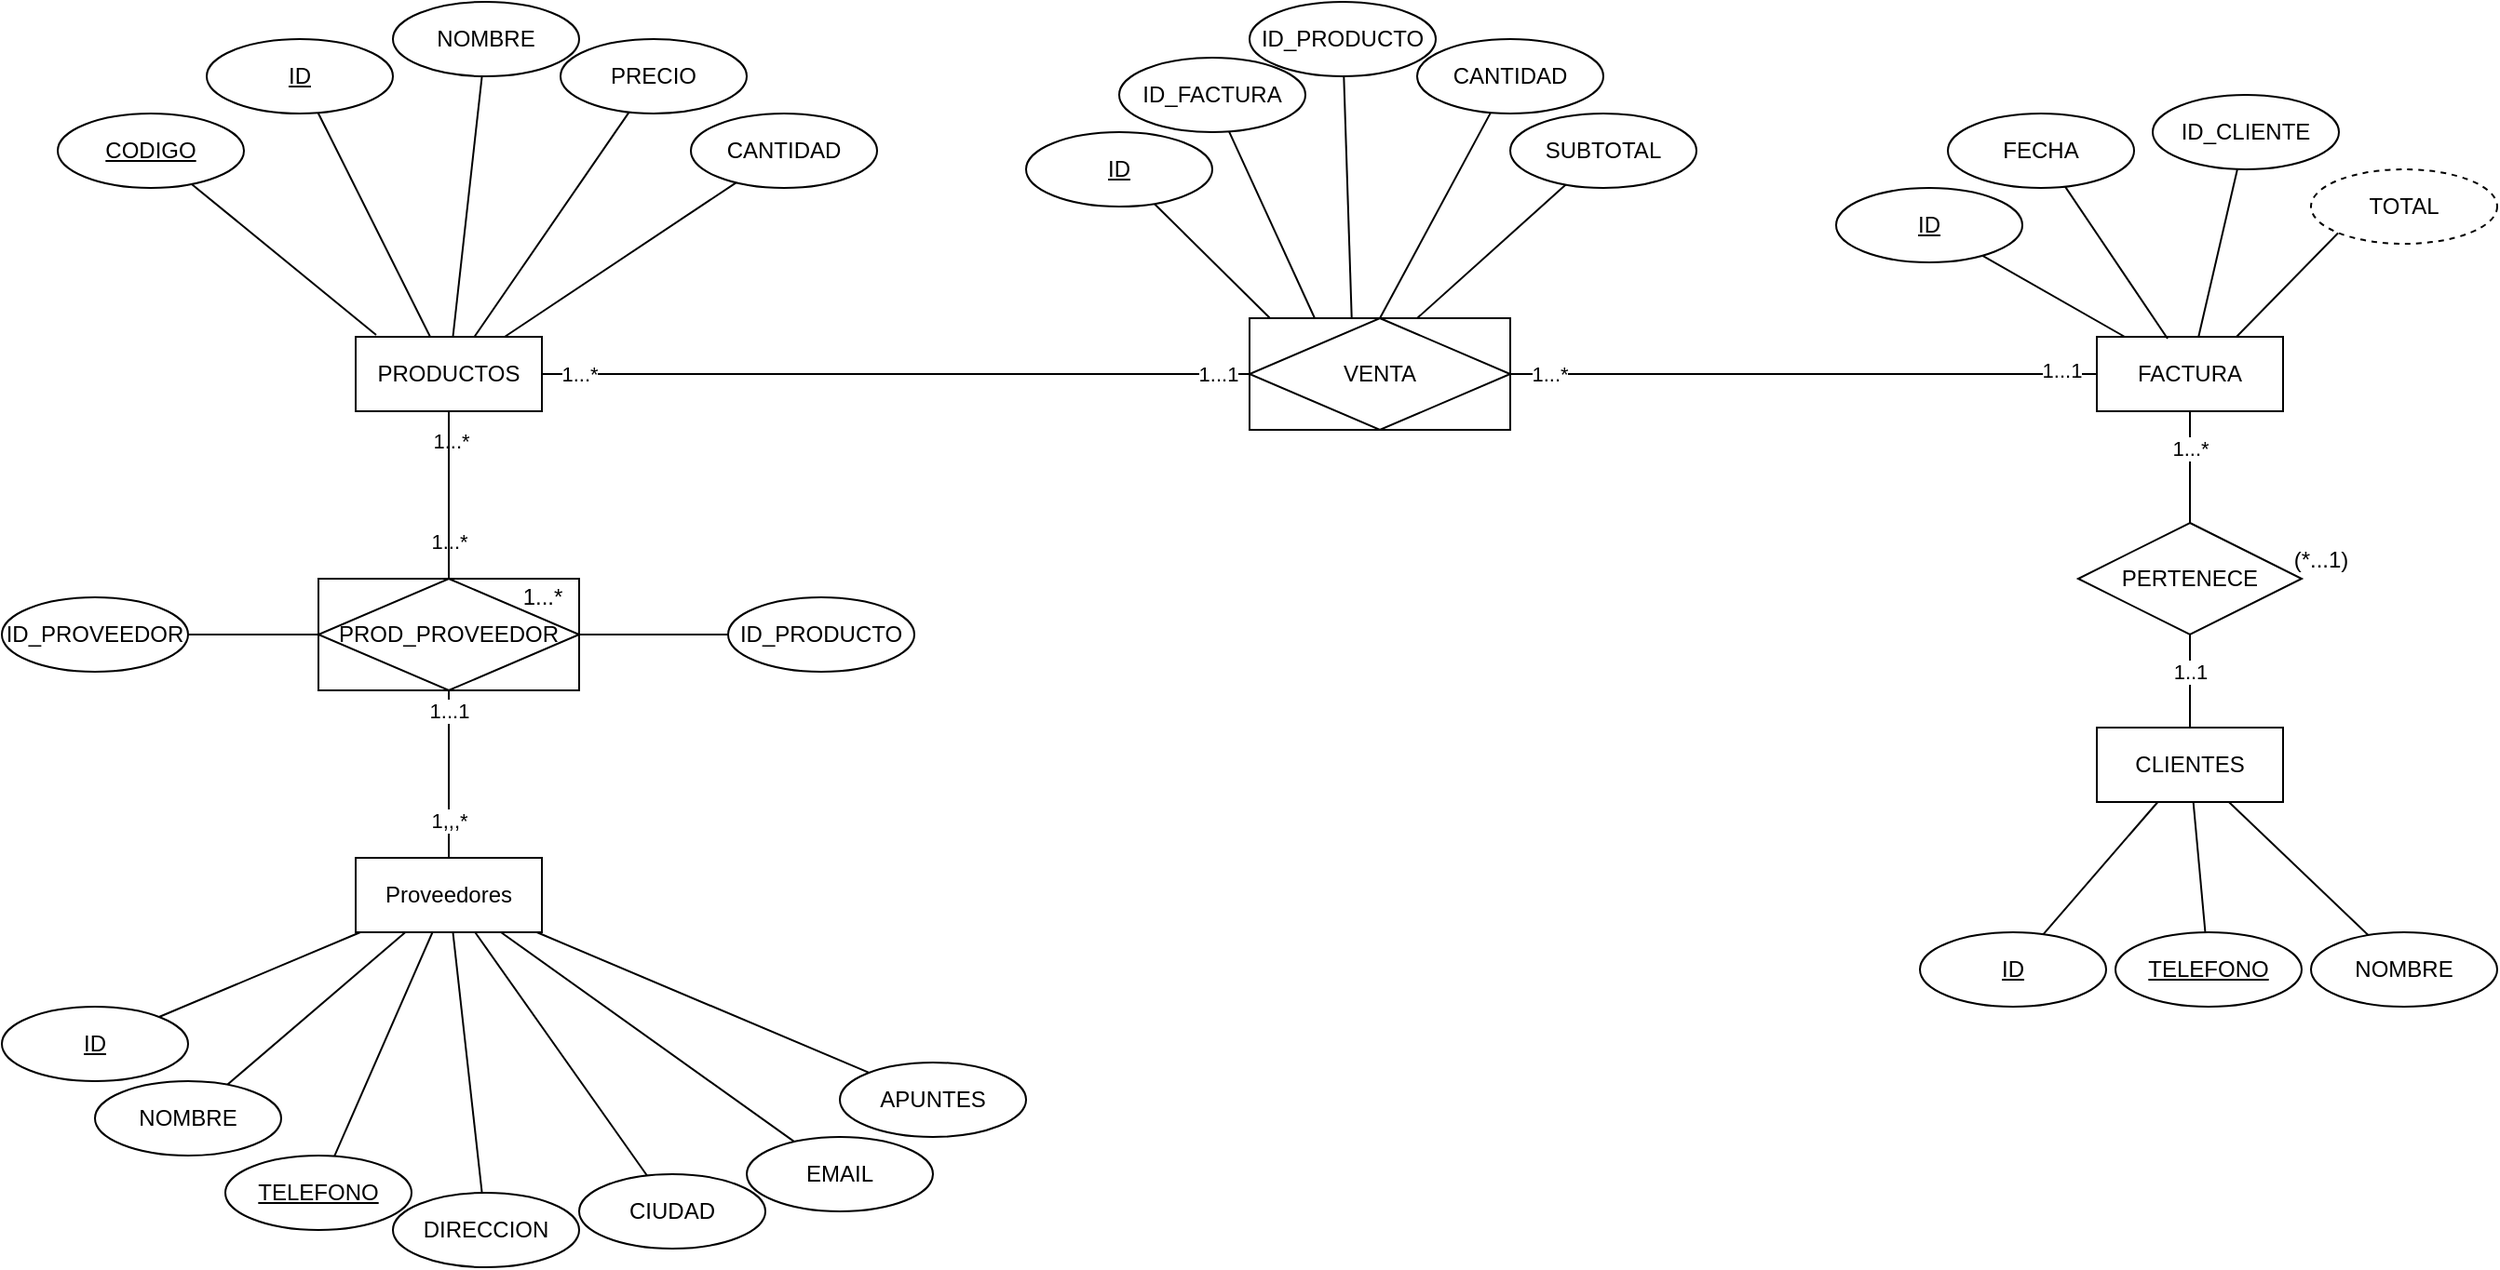 <mxfile version="13.9.9" type="device"><diagram id="v0PeWrO_Kgt6Yb9Jx9Ik" name="Página-1"><mxGraphModel dx="1278" dy="948" grid="1" gridSize="10" guides="1" tooltips="1" connect="1" arrows="1" fold="1" page="1" pageScale="1" pageWidth="2336" pageHeight="1654" math="0" shadow="0"><root><mxCell id="0"/><mxCell id="1" parent="0"/><mxCell id="SZ84kTc6VDeamv8uBNh--1" value="PRODUCTOS" style="whiteSpace=wrap;html=1;align=center;" parent="1" vertex="1"><mxGeometry x="220" y="650" width="100" height="40" as="geometry"/></mxCell><mxCell id="SZ84kTc6VDeamv8uBNh--8" style="rounded=0;orthogonalLoop=1;jettySize=auto;html=1;endArrow=none;endFill=0;" parent="1" source="SZ84kTc6VDeamv8uBNh--3" target="SZ84kTc6VDeamv8uBNh--1" edge="1"><mxGeometry relative="1" as="geometry"/></mxCell><mxCell id="SZ84kTc6VDeamv8uBNh--3" value="NOMBRE" style="ellipse;whiteSpace=wrap;html=1;align=center;" parent="1" vertex="1"><mxGeometry x="240" y="470" width="100" height="40" as="geometry"/></mxCell><mxCell id="SZ84kTc6VDeamv8uBNh--10" style="edgeStyle=none;rounded=0;orthogonalLoop=1;jettySize=auto;html=1;endArrow=none;endFill=0;" parent="1" source="SZ84kTc6VDeamv8uBNh--4" target="SZ84kTc6VDeamv8uBNh--1" edge="1"><mxGeometry relative="1" as="geometry"/></mxCell><mxCell id="SZ84kTc6VDeamv8uBNh--4" value="ID" style="ellipse;whiteSpace=wrap;html=1;align=center;fontStyle=4;" parent="1" vertex="1"><mxGeometry x="140" y="490" width="100" height="40" as="geometry"/></mxCell><mxCell id="SZ84kTc6VDeamv8uBNh--9" style="edgeStyle=none;rounded=0;orthogonalLoop=1;jettySize=auto;html=1;entryX=0.11;entryY=-0.025;entryDx=0;entryDy=0;entryPerimeter=0;endArrow=none;endFill=0;" parent="1" source="SZ84kTc6VDeamv8uBNh--5" target="SZ84kTc6VDeamv8uBNh--1" edge="1"><mxGeometry relative="1" as="geometry"/></mxCell><mxCell id="SZ84kTc6VDeamv8uBNh--5" value="CODIGO" style="ellipse;whiteSpace=wrap;html=1;align=center;fontStyle=4;" parent="1" vertex="1"><mxGeometry x="60" y="530" width="100" height="40" as="geometry"/></mxCell><mxCell id="SZ84kTc6VDeamv8uBNh--11" style="edgeStyle=none;rounded=0;orthogonalLoop=1;jettySize=auto;html=1;endArrow=none;endFill=0;" parent="1" source="SZ84kTc6VDeamv8uBNh--6" target="SZ84kTc6VDeamv8uBNh--1" edge="1"><mxGeometry relative="1" as="geometry"/></mxCell><mxCell id="SZ84kTc6VDeamv8uBNh--6" value="PRECIO" style="ellipse;whiteSpace=wrap;html=1;align=center;" parent="1" vertex="1"><mxGeometry x="330" y="490" width="100" height="40" as="geometry"/></mxCell><mxCell id="SZ84kTc6VDeamv8uBNh--12" style="edgeStyle=none;rounded=0;orthogonalLoop=1;jettySize=auto;html=1;endArrow=none;endFill=0;" parent="1" source="SZ84kTc6VDeamv8uBNh--7" target="SZ84kTc6VDeamv8uBNh--1" edge="1"><mxGeometry relative="1" as="geometry"/></mxCell><mxCell id="SZ84kTc6VDeamv8uBNh--7" value="CANTIDAD" style="ellipse;whiteSpace=wrap;html=1;align=center;" parent="1" vertex="1"><mxGeometry x="400" y="530" width="100" height="40" as="geometry"/></mxCell><mxCell id="SZ84kTc6VDeamv8uBNh--65" style="edgeStyle=none;rounded=0;orthogonalLoop=1;jettySize=auto;html=1;endArrow=none;endFill=0;" parent="1" source="SZ84kTc6VDeamv8uBNh--13" edge="1"><mxGeometry relative="1" as="geometry"><mxPoint x="1205" y="850" as="targetPoint"/></mxGeometry></mxCell><mxCell id="SZ84kTc6VDeamv8uBNh--13" value="CLIENTES" style="whiteSpace=wrap;html=1;align=center;" parent="1" vertex="1"><mxGeometry x="1155" y="860" width="100" height="40" as="geometry"/></mxCell><mxCell id="SZ84kTc6VDeamv8uBNh--14" style="rounded=0;orthogonalLoop=1;jettySize=auto;html=1;endArrow=none;endFill=0;" parent="1" source="SZ84kTc6VDeamv8uBNh--15" target="SZ84kTc6VDeamv8uBNh--13" edge="1"><mxGeometry relative="1" as="geometry"/></mxCell><mxCell id="SZ84kTc6VDeamv8uBNh--15" value="NOMBRE" style="ellipse;whiteSpace=wrap;html=1;align=center;" parent="1" vertex="1"><mxGeometry x="1270" y="970" width="100" height="40" as="geometry"/></mxCell><mxCell id="SZ84kTc6VDeamv8uBNh--16" style="edgeStyle=none;rounded=0;orthogonalLoop=1;jettySize=auto;html=1;endArrow=none;endFill=0;" parent="1" source="SZ84kTc6VDeamv8uBNh--17" target="SZ84kTc6VDeamv8uBNh--13" edge="1"><mxGeometry relative="1" as="geometry"/></mxCell><mxCell id="SZ84kTc6VDeamv8uBNh--17" value="TELEFONO" style="ellipse;whiteSpace=wrap;html=1;align=center;fontStyle=4;" parent="1" vertex="1"><mxGeometry x="1165" y="970" width="100" height="40" as="geometry"/></mxCell><mxCell id="SZ84kTc6VDeamv8uBNh--18" style="edgeStyle=none;rounded=0;orthogonalLoop=1;jettySize=auto;html=1;endArrow=none;endFill=0;" parent="1" source="SZ84kTc6VDeamv8uBNh--19" target="SZ84kTc6VDeamv8uBNh--13" edge="1"><mxGeometry relative="1" as="geometry"/></mxCell><mxCell id="SZ84kTc6VDeamv8uBNh--19" value="ID" style="ellipse;whiteSpace=wrap;html=1;align=center;fontStyle=4;" parent="1" vertex="1"><mxGeometry x="1060" y="970" width="100" height="40" as="geometry"/></mxCell><mxCell id="SZ84kTc6VDeamv8uBNh--27" style="edgeStyle=none;rounded=0;orthogonalLoop=1;jettySize=auto;html=1;endArrow=none;endFill=0;entryX=0.093;entryY=0.033;entryDx=0;entryDy=0;entryPerimeter=0;" parent="1" source="SZ84kTc6VDeamv8uBNh--28" target="SZ84kTc6VDeamv8uBNh--51" edge="1"><mxGeometry relative="1" as="geometry"><mxPoint x="720" y="640" as="targetPoint"/></mxGeometry></mxCell><mxCell id="SZ84kTc6VDeamv8uBNh--28" value="ID" style="ellipse;whiteSpace=wrap;html=1;align=center;fontStyle=4;" parent="1" vertex="1"><mxGeometry x="580" y="540" width="100" height="40" as="geometry"/></mxCell><mxCell id="SZ84kTc6VDeamv8uBNh--33" style="edgeStyle=none;rounded=0;orthogonalLoop=1;jettySize=auto;html=1;endArrow=none;endFill=0;entryX=0.393;entryY=0.083;entryDx=0;entryDy=0;entryPerimeter=0;" parent="1" source="SZ84kTc6VDeamv8uBNh--34" target="SZ84kTc6VDeamv8uBNh--51" edge="1"><mxGeometry relative="1" as="geometry"><mxPoint x="760.588" y="640" as="targetPoint"/></mxGeometry></mxCell><mxCell id="SZ84kTc6VDeamv8uBNh--34" value="ID_PRODUCTO" style="ellipse;whiteSpace=wrap;html=1;align=center;" parent="1" vertex="1"><mxGeometry x="700" y="470" width="100" height="40" as="geometry"/></mxCell><mxCell id="SZ84kTc6VDeamv8uBNh--62" style="edgeStyle=none;rounded=0;orthogonalLoop=1;jettySize=auto;html=1;entryX=0.5;entryY=0;entryDx=0;entryDy=0;endArrow=none;endFill=0;" parent="1" source="SZ84kTc6VDeamv8uBNh--35" target="SZ84kTc6VDeamv8uBNh--61" edge="1"><mxGeometry relative="1" as="geometry"/></mxCell><mxCell id="SZ84kTc6VDeamv8uBNh--66" value="1...*" style="edgeLabel;html=1;align=center;verticalAlign=middle;resizable=0;points=[];" parent="SZ84kTc6VDeamv8uBNh--62" vertex="1" connectable="0"><mxGeometry x="-0.816" relative="1" as="geometry"><mxPoint y="14.29" as="offset"/></mxGeometry></mxCell><mxCell id="SZ84kTc6VDeamv8uBNh--35" value="FACTURA" style="whiteSpace=wrap;html=1;align=center;" parent="1" vertex="1"><mxGeometry x="1155" y="650" width="100" height="40" as="geometry"/></mxCell><mxCell id="SZ84kTc6VDeamv8uBNh--36" style="rounded=0;orthogonalLoop=1;jettySize=auto;html=1;entryX=0.38;entryY=0.025;entryDx=0;entryDy=0;endArrow=none;endFill=0;entryPerimeter=0;" parent="1" source="SZ84kTc6VDeamv8uBNh--37" target="SZ84kTc6VDeamv8uBNh--35" edge="1"><mxGeometry relative="1" as="geometry"/></mxCell><mxCell id="SZ84kTc6VDeamv8uBNh--37" value="FECHA" style="ellipse;whiteSpace=wrap;html=1;align=center;" parent="1" vertex="1"><mxGeometry x="1075" y="530" width="100" height="40" as="geometry"/></mxCell><mxCell id="SZ84kTc6VDeamv8uBNh--38" style="edgeStyle=none;rounded=0;orthogonalLoop=1;jettySize=auto;html=1;endArrow=none;endFill=0;" parent="1" source="SZ84kTc6VDeamv8uBNh--39" target="SZ84kTc6VDeamv8uBNh--35" edge="1"><mxGeometry relative="1" as="geometry"/></mxCell><mxCell id="SZ84kTc6VDeamv8uBNh--39" value="ID" style="ellipse;whiteSpace=wrap;html=1;align=center;fontStyle=4;" parent="1" vertex="1"><mxGeometry x="1015" y="570" width="100" height="40" as="geometry"/></mxCell><mxCell id="SZ84kTc6VDeamv8uBNh--40" style="edgeStyle=none;rounded=0;orthogonalLoop=1;jettySize=auto;html=1;entryX=0.75;entryY=0;entryDx=0;entryDy=0;endArrow=none;endFill=0;exitX=0;exitY=1;exitDx=0;exitDy=0;" parent="1" source="UbcelVduEnap9s2LxaBn-1" target="SZ84kTc6VDeamv8uBNh--35" edge="1"><mxGeometry relative="1" as="geometry"><mxPoint x="1293.067" y="597.973" as="sourcePoint"/></mxGeometry></mxCell><mxCell id="SZ84kTc6VDeamv8uBNh--44" style="edgeStyle=none;rounded=0;orthogonalLoop=1;jettySize=auto;html=1;entryX=0.25;entryY=0;entryDx=0;entryDy=0;endArrow=none;endFill=0;" parent="1" source="SZ84kTc6VDeamv8uBNh--43" target="SZ84kTc6VDeamv8uBNh--51" edge="1"><mxGeometry relative="1" as="geometry"><mxPoint x="763" y="640" as="targetPoint"/></mxGeometry></mxCell><mxCell id="SZ84kTc6VDeamv8uBNh--43" value="ID_FACTURA" style="ellipse;whiteSpace=wrap;html=1;align=center;" parent="1" vertex="1"><mxGeometry x="630" y="500" width="100" height="40" as="geometry"/></mxCell><mxCell id="SZ84kTc6VDeamv8uBNh--46" style="edgeStyle=none;rounded=0;orthogonalLoop=1;jettySize=auto;html=1;endArrow=none;endFill=0;entryX=0.5;entryY=0;entryDx=0;entryDy=0;" parent="1" source="SZ84kTc6VDeamv8uBNh--45" target="SZ84kTc6VDeamv8uBNh--51" edge="1"><mxGeometry relative="1" as="geometry"><mxPoint x="771.053" y="640" as="targetPoint"/></mxGeometry></mxCell><mxCell id="SZ84kTc6VDeamv8uBNh--45" value="CANTIDAD" style="ellipse;whiteSpace=wrap;html=1;align=center;" parent="1" vertex="1"><mxGeometry x="790" y="490" width="100" height="40" as="geometry"/></mxCell><mxCell id="SZ84kTc6VDeamv8uBNh--48" style="edgeStyle=none;rounded=0;orthogonalLoop=1;jettySize=auto;html=1;entryX=0.643;entryY=0;entryDx=0;entryDy=0;endArrow=none;endFill=0;entryPerimeter=0;" parent="1" source="SZ84kTc6VDeamv8uBNh--47" target="SZ84kTc6VDeamv8uBNh--51" edge="1"><mxGeometry relative="1" as="geometry"><mxPoint x="795" y="640" as="targetPoint"/></mxGeometry></mxCell><mxCell id="SZ84kTc6VDeamv8uBNh--47" value="SUBTOTAL" style="ellipse;whiteSpace=wrap;html=1;align=center;" parent="1" vertex="1"><mxGeometry x="840" y="530" width="100" height="40" as="geometry"/></mxCell><mxCell id="SZ84kTc6VDeamv8uBNh--50" style="edgeStyle=none;rounded=0;orthogonalLoop=1;jettySize=auto;html=1;endArrow=none;endFill=0;" parent="1" source="SZ84kTc6VDeamv8uBNh--49" target="SZ84kTc6VDeamv8uBNh--35" edge="1"><mxGeometry relative="1" as="geometry"/></mxCell><mxCell id="SZ84kTc6VDeamv8uBNh--49" value="ID_CLIENTE" style="ellipse;whiteSpace=wrap;html=1;align=center;" parent="1" vertex="1"><mxGeometry x="1185" y="520" width="100" height="40" as="geometry"/></mxCell><mxCell id="SZ84kTc6VDeamv8uBNh--53" style="edgeStyle=none;rounded=0;orthogonalLoop=1;jettySize=auto;html=1;endArrow=none;endFill=0;" parent="1" source="SZ84kTc6VDeamv8uBNh--51" target="SZ84kTc6VDeamv8uBNh--1" edge="1"><mxGeometry relative="1" as="geometry"/></mxCell><mxCell id="SZ84kTc6VDeamv8uBNh--54" value="1...*" style="edgeLabel;html=1;align=center;verticalAlign=middle;resizable=0;points=[];" parent="SZ84kTc6VDeamv8uBNh--53" vertex="1" connectable="0"><mxGeometry x="0.963" y="-2" relative="1" as="geometry"><mxPoint x="13.14" y="2" as="offset"/></mxGeometry></mxCell><mxCell id="SZ84kTc6VDeamv8uBNh--57" value="1...1" style="edgeLabel;html=1;align=center;verticalAlign=middle;resizable=0;points=[];" parent="SZ84kTc6VDeamv8uBNh--53" vertex="1" connectable="0"><mxGeometry x="-0.91" relative="1" as="geometry"><mxPoint as="offset"/></mxGeometry></mxCell><mxCell id="SZ84kTc6VDeamv8uBNh--58" style="edgeStyle=none;rounded=0;orthogonalLoop=1;jettySize=auto;html=1;endArrow=none;endFill=0;" parent="1" source="SZ84kTc6VDeamv8uBNh--51" target="SZ84kTc6VDeamv8uBNh--35" edge="1"><mxGeometry relative="1" as="geometry"/></mxCell><mxCell id="SZ84kTc6VDeamv8uBNh--59" value="1...*" style="edgeLabel;html=1;align=center;verticalAlign=middle;resizable=0;points=[];" parent="SZ84kTc6VDeamv8uBNh--58" vertex="1" connectable="0"><mxGeometry x="-0.94" y="1" relative="1" as="geometry"><mxPoint x="10.95" y="1" as="offset"/></mxGeometry></mxCell><mxCell id="SZ84kTc6VDeamv8uBNh--60" value="1...1" style="edgeLabel;html=1;align=center;verticalAlign=middle;resizable=0;points=[];" parent="SZ84kTc6VDeamv8uBNh--58" vertex="1" connectable="0"><mxGeometry x="0.878" y="2" relative="1" as="geometry"><mxPoint as="offset"/></mxGeometry></mxCell><mxCell id="SZ84kTc6VDeamv8uBNh--51" value="VENTA" style="shape=associativeEntity;whiteSpace=wrap;html=1;align=center;" parent="1" vertex="1"><mxGeometry x="700" y="640" width="140" height="60" as="geometry"/></mxCell><mxCell id="SZ84kTc6VDeamv8uBNh--52" style="edgeStyle=none;rounded=0;orthogonalLoop=1;jettySize=auto;html=1;entryX=0.5;entryY=0;entryDx=0;entryDy=0;endArrow=none;endFill=0;" parent="1" source="SZ84kTc6VDeamv8uBNh--51" target="SZ84kTc6VDeamv8uBNh--51" edge="1"><mxGeometry relative="1" as="geometry"/></mxCell><mxCell id="SZ84kTc6VDeamv8uBNh--63" style="edgeStyle=none;rounded=0;orthogonalLoop=1;jettySize=auto;html=1;endArrow=none;endFill=0;" parent="1" source="SZ84kTc6VDeamv8uBNh--61" target="SZ84kTc6VDeamv8uBNh--13" edge="1"><mxGeometry relative="1" as="geometry"/></mxCell><mxCell id="SZ84kTc6VDeamv8uBNh--64" value="1..1" style="edgeLabel;html=1;align=center;verticalAlign=middle;resizable=0;points=[];" parent="SZ84kTc6VDeamv8uBNh--63" vertex="1" connectable="0"><mxGeometry x="0.745" relative="1" as="geometry"><mxPoint y="-23.81" as="offset"/></mxGeometry></mxCell><mxCell id="SZ84kTc6VDeamv8uBNh--61" value="PERTENECE" style="shape=rhombus;perimeter=rhombusPerimeter;whiteSpace=wrap;html=1;align=center;" parent="1" vertex="1"><mxGeometry x="1145" y="750" width="120" height="60" as="geometry"/></mxCell><mxCell id="SZ84kTc6VDeamv8uBNh--68" value="(*...1)" style="text;html=1;align=center;verticalAlign=middle;resizable=0;points=[];autosize=1;" parent="1" vertex="1"><mxGeometry x="1255" y="760" width="40" height="20" as="geometry"/></mxCell><mxCell id="2IBSJgjkk0mg5yFoP7mA-16" style="edgeStyle=none;rounded=0;orthogonalLoop=1;jettySize=auto;html=1;endArrow=none;endFill=0;" parent="1" source="2IBSJgjkk0mg5yFoP7mA-1" target="2IBSJgjkk0mg5yFoP7mA-15" edge="1"><mxGeometry relative="1" as="geometry"/></mxCell><mxCell id="2IBSJgjkk0mg5yFoP7mA-1" value="Proveedores" style="whiteSpace=wrap;html=1;align=center;" parent="1" vertex="1"><mxGeometry x="220" y="930" width="100" height="40" as="geometry"/></mxCell><mxCell id="2IBSJgjkk0mg5yFoP7mA-2" style="rounded=0;orthogonalLoop=1;jettySize=auto;html=1;endArrow=none;endFill=0;" parent="1" source="2IBSJgjkk0mg5yFoP7mA-3" target="2IBSJgjkk0mg5yFoP7mA-1" edge="1"><mxGeometry relative="1" as="geometry"/></mxCell><mxCell id="2IBSJgjkk0mg5yFoP7mA-3" value="DIRECCION" style="ellipse;whiteSpace=wrap;html=1;align=center;" parent="1" vertex="1"><mxGeometry x="240" y="1110" width="100" height="40" as="geometry"/></mxCell><mxCell id="2IBSJgjkk0mg5yFoP7mA-4" style="edgeStyle=none;rounded=0;orthogonalLoop=1;jettySize=auto;html=1;endArrow=none;endFill=0;" parent="1" source="2IBSJgjkk0mg5yFoP7mA-5" target="2IBSJgjkk0mg5yFoP7mA-1" edge="1"><mxGeometry relative="1" as="geometry"/></mxCell><mxCell id="2IBSJgjkk0mg5yFoP7mA-5" value="ID" style="ellipse;whiteSpace=wrap;html=1;align=center;fontStyle=4;" parent="1" vertex="1"><mxGeometry x="30" y="1010" width="100" height="40" as="geometry"/></mxCell><mxCell id="2IBSJgjkk0mg5yFoP7mA-6" style="edgeStyle=none;rounded=0;orthogonalLoop=1;jettySize=auto;html=1;endArrow=none;endFill=0;" parent="1" source="2IBSJgjkk0mg5yFoP7mA-7" target="2IBSJgjkk0mg5yFoP7mA-1" edge="1"><mxGeometry relative="1" as="geometry"/></mxCell><mxCell id="2IBSJgjkk0mg5yFoP7mA-7" value="TELEFONO" style="ellipse;whiteSpace=wrap;html=1;align=center;fontStyle=4;" parent="1" vertex="1"><mxGeometry x="150" y="1090" width="100" height="40" as="geometry"/></mxCell><mxCell id="2IBSJgjkk0mg5yFoP7mA-8" style="edgeStyle=none;rounded=0;orthogonalLoop=1;jettySize=auto;html=1;endArrow=none;endFill=0;" parent="1" source="2IBSJgjkk0mg5yFoP7mA-9" target="2IBSJgjkk0mg5yFoP7mA-1" edge="1"><mxGeometry relative="1" as="geometry"/></mxCell><mxCell id="2IBSJgjkk0mg5yFoP7mA-9" value="EMAIL" style="ellipse;whiteSpace=wrap;html=1;align=center;" parent="1" vertex="1"><mxGeometry x="430" y="1080" width="100" height="40" as="geometry"/></mxCell><mxCell id="2IBSJgjkk0mg5yFoP7mA-10" style="edgeStyle=none;rounded=0;orthogonalLoop=1;jettySize=auto;html=1;endArrow=none;endFill=0;" parent="1" source="2IBSJgjkk0mg5yFoP7mA-11" target="2IBSJgjkk0mg5yFoP7mA-1" edge="1"><mxGeometry relative="1" as="geometry"/></mxCell><mxCell id="2IBSJgjkk0mg5yFoP7mA-11" value="CIUDAD" style="ellipse;whiteSpace=wrap;html=1;align=center;" parent="1" vertex="1"><mxGeometry x="340" y="1100" width="100" height="40" as="geometry"/></mxCell><mxCell id="2IBSJgjkk0mg5yFoP7mA-14" style="rounded=0;orthogonalLoop=1;jettySize=auto;html=1;endArrow=none;endFill=0;" parent="1" source="2IBSJgjkk0mg5yFoP7mA-13" target="2IBSJgjkk0mg5yFoP7mA-1" edge="1"><mxGeometry relative="1" as="geometry"/></mxCell><mxCell id="2IBSJgjkk0mg5yFoP7mA-13" value="NOMBRE" style="ellipse;whiteSpace=wrap;html=1;align=center;" parent="1" vertex="1"><mxGeometry x="80" y="1050" width="100" height="40" as="geometry"/></mxCell><mxCell id="2IBSJgjkk0mg5yFoP7mA-15" value="APUNTES" style="ellipse;whiteSpace=wrap;html=1;align=center;" parent="1" vertex="1"><mxGeometry x="480" y="1040" width="100" height="40" as="geometry"/></mxCell><mxCell id="2IBSJgjkk0mg5yFoP7mA-18" style="edgeStyle=none;rounded=0;orthogonalLoop=1;jettySize=auto;html=1;endArrow=none;endFill=0;" parent="1" source="2IBSJgjkk0mg5yFoP7mA-22" target="SZ84kTc6VDeamv8uBNh--1" edge="1"><mxGeometry relative="1" as="geometry"><mxPoint x="290" y="700" as="targetPoint"/><mxPoint x="270" y="780" as="sourcePoint"/></mxGeometry></mxCell><mxCell id="2IBSJgjkk0mg5yFoP7mA-20" value="1...*" style="edgeLabel;html=1;align=center;verticalAlign=middle;resizable=0;points=[];" parent="2IBSJgjkk0mg5yFoP7mA-18" vertex="1" connectable="0"><mxGeometry x="0.643" y="-1" relative="1" as="geometry"><mxPoint as="offset"/></mxGeometry></mxCell><mxCell id="2IBSJgjkk0mg5yFoP7mA-21" value="1...*" style="edgeLabel;html=1;align=center;verticalAlign=middle;resizable=0;points=[];" parent="2IBSJgjkk0mg5yFoP7mA-18" vertex="1" connectable="0"><mxGeometry x="-0.828" relative="1" as="geometry"><mxPoint y="-12.5" as="offset"/></mxGeometry></mxCell><mxCell id="2IBSJgjkk0mg5yFoP7mA-19" style="edgeStyle=none;rounded=0;orthogonalLoop=1;jettySize=auto;html=1;endArrow=none;endFill=0;" parent="1" source="2IBSJgjkk0mg5yFoP7mA-22" target="2IBSJgjkk0mg5yFoP7mA-1" edge="1"><mxGeometry relative="1" as="geometry"><mxPoint x="270" y="840" as="sourcePoint"/></mxGeometry></mxCell><mxCell id="2IBSJgjkk0mg5yFoP7mA-24" value="1...1" style="edgeLabel;html=1;align=center;verticalAlign=middle;resizable=0;points=[];" parent="2IBSJgjkk0mg5yFoP7mA-19" vertex="1" connectable="0"><mxGeometry x="-0.767" relative="1" as="geometry"><mxPoint as="offset"/></mxGeometry></mxCell><mxCell id="2IBSJgjkk0mg5yFoP7mA-25" value="1,,,*" style="edgeLabel;html=1;align=center;verticalAlign=middle;resizable=0;points=[];" parent="2IBSJgjkk0mg5yFoP7mA-19" vertex="1" connectable="0"><mxGeometry x="0.807" relative="1" as="geometry"><mxPoint y="-11.67" as="offset"/></mxGeometry></mxCell><mxCell id="2IBSJgjkk0mg5yFoP7mA-23" value="" style="edgeStyle=none;rounded=0;orthogonalLoop=1;jettySize=auto;html=1;endArrow=none;endFill=0;" parent="1" source="2IBSJgjkk0mg5yFoP7mA-22" target="SZ84kTc6VDeamv8uBNh--1" edge="1"><mxGeometry relative="1" as="geometry"/></mxCell><mxCell id="2IBSJgjkk0mg5yFoP7mA-22" value="PROD_PROVEEDOR" style="shape=associativeEntity;whiteSpace=wrap;html=1;align=center;" parent="1" vertex="1"><mxGeometry x="200" y="780" width="140" height="60" as="geometry"/></mxCell><mxCell id="2IBSJgjkk0mg5yFoP7mA-27" value="1...*" style="text;html=1;align=center;verticalAlign=middle;resizable=0;points=[];autosize=1;" parent="1" vertex="1"><mxGeometry x="300" y="780" width="40" height="20" as="geometry"/></mxCell><mxCell id="2IBSJgjkk0mg5yFoP7mA-30" style="edgeStyle=none;rounded=0;orthogonalLoop=1;jettySize=auto;html=1;entryX=1;entryY=0.5;entryDx=0;entryDy=0;endArrow=none;endFill=0;" parent="1" source="2IBSJgjkk0mg5yFoP7mA-29" target="2IBSJgjkk0mg5yFoP7mA-22" edge="1"><mxGeometry relative="1" as="geometry"/></mxCell><mxCell id="2IBSJgjkk0mg5yFoP7mA-29" value="ID_PRODUCTO" style="ellipse;whiteSpace=wrap;html=1;align=center;" parent="1" vertex="1"><mxGeometry x="420" y="790" width="100" height="40" as="geometry"/></mxCell><mxCell id="2IBSJgjkk0mg5yFoP7mA-32" style="edgeStyle=none;rounded=0;orthogonalLoop=1;jettySize=auto;html=1;entryX=0;entryY=0.5;entryDx=0;entryDy=0;endArrow=none;endFill=0;" parent="1" source="2IBSJgjkk0mg5yFoP7mA-31" target="2IBSJgjkk0mg5yFoP7mA-22" edge="1"><mxGeometry relative="1" as="geometry"/></mxCell><mxCell id="2IBSJgjkk0mg5yFoP7mA-31" value="ID_PROVEEDOR" style="ellipse;whiteSpace=wrap;html=1;align=center;" parent="1" vertex="1"><mxGeometry x="30" y="790" width="100" height="40" as="geometry"/></mxCell><mxCell id="UbcelVduEnap9s2LxaBn-1" value="TOTAL" style="ellipse;whiteSpace=wrap;html=1;align=center;dashed=1;" vertex="1" parent="1"><mxGeometry x="1270" y="560" width="100" height="40" as="geometry"/></mxCell></root></mxGraphModel></diagram></mxfile>